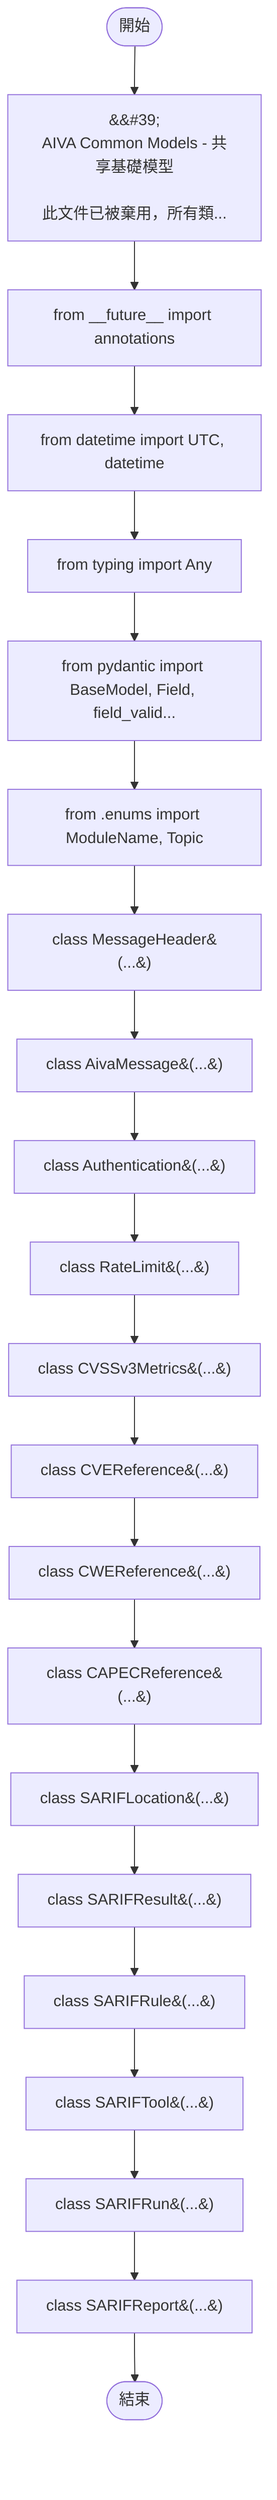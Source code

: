 flowchart TB
    n1([開始])
    n2([結束])
    n3[&amp;&#35;39;\nAIVA Common Models - 共享基礎模型\n\n此文件已被棄用，所有類...]
    n4[from __future__ import annotations]
    n5[from datetime import UTC, datetime]
    n6[from typing import Any]
    n7[from pydantic import BaseModel, Field, field_valid...]
    n8[from .enums import ModuleName, Topic]
    n9[class MessageHeader&#40;...&#41;]
    n10[class AivaMessage&#40;...&#41;]
    n11[class Authentication&#40;...&#41;]
    n12[class RateLimit&#40;...&#41;]
    n13[class CVSSv3Metrics&#40;...&#41;]
    n14[class CVEReference&#40;...&#41;]
    n15[class CWEReference&#40;...&#41;]
    n16[class CAPECReference&#40;...&#41;]
    n17[class SARIFLocation&#40;...&#41;]
    n18[class SARIFResult&#40;...&#41;]
    n19[class SARIFRule&#40;...&#41;]
    n20[class SARIFTool&#40;...&#41;]
    n21[class SARIFRun&#40;...&#41;]
    n22[class SARIFReport&#40;...&#41;]
    n1 --> n3
    n3 --> n4
    n4 --> n5
    n5 --> n6
    n6 --> n7
    n7 --> n8
    n8 --> n9
    n9 --> n10
    n10 --> n11
    n11 --> n12
    n12 --> n13
    n13 --> n14
    n14 --> n15
    n15 --> n16
    n16 --> n17
    n17 --> n18
    n18 --> n19
    n19 --> n20
    n20 --> n21
    n21 --> n22
    n22 --> n2